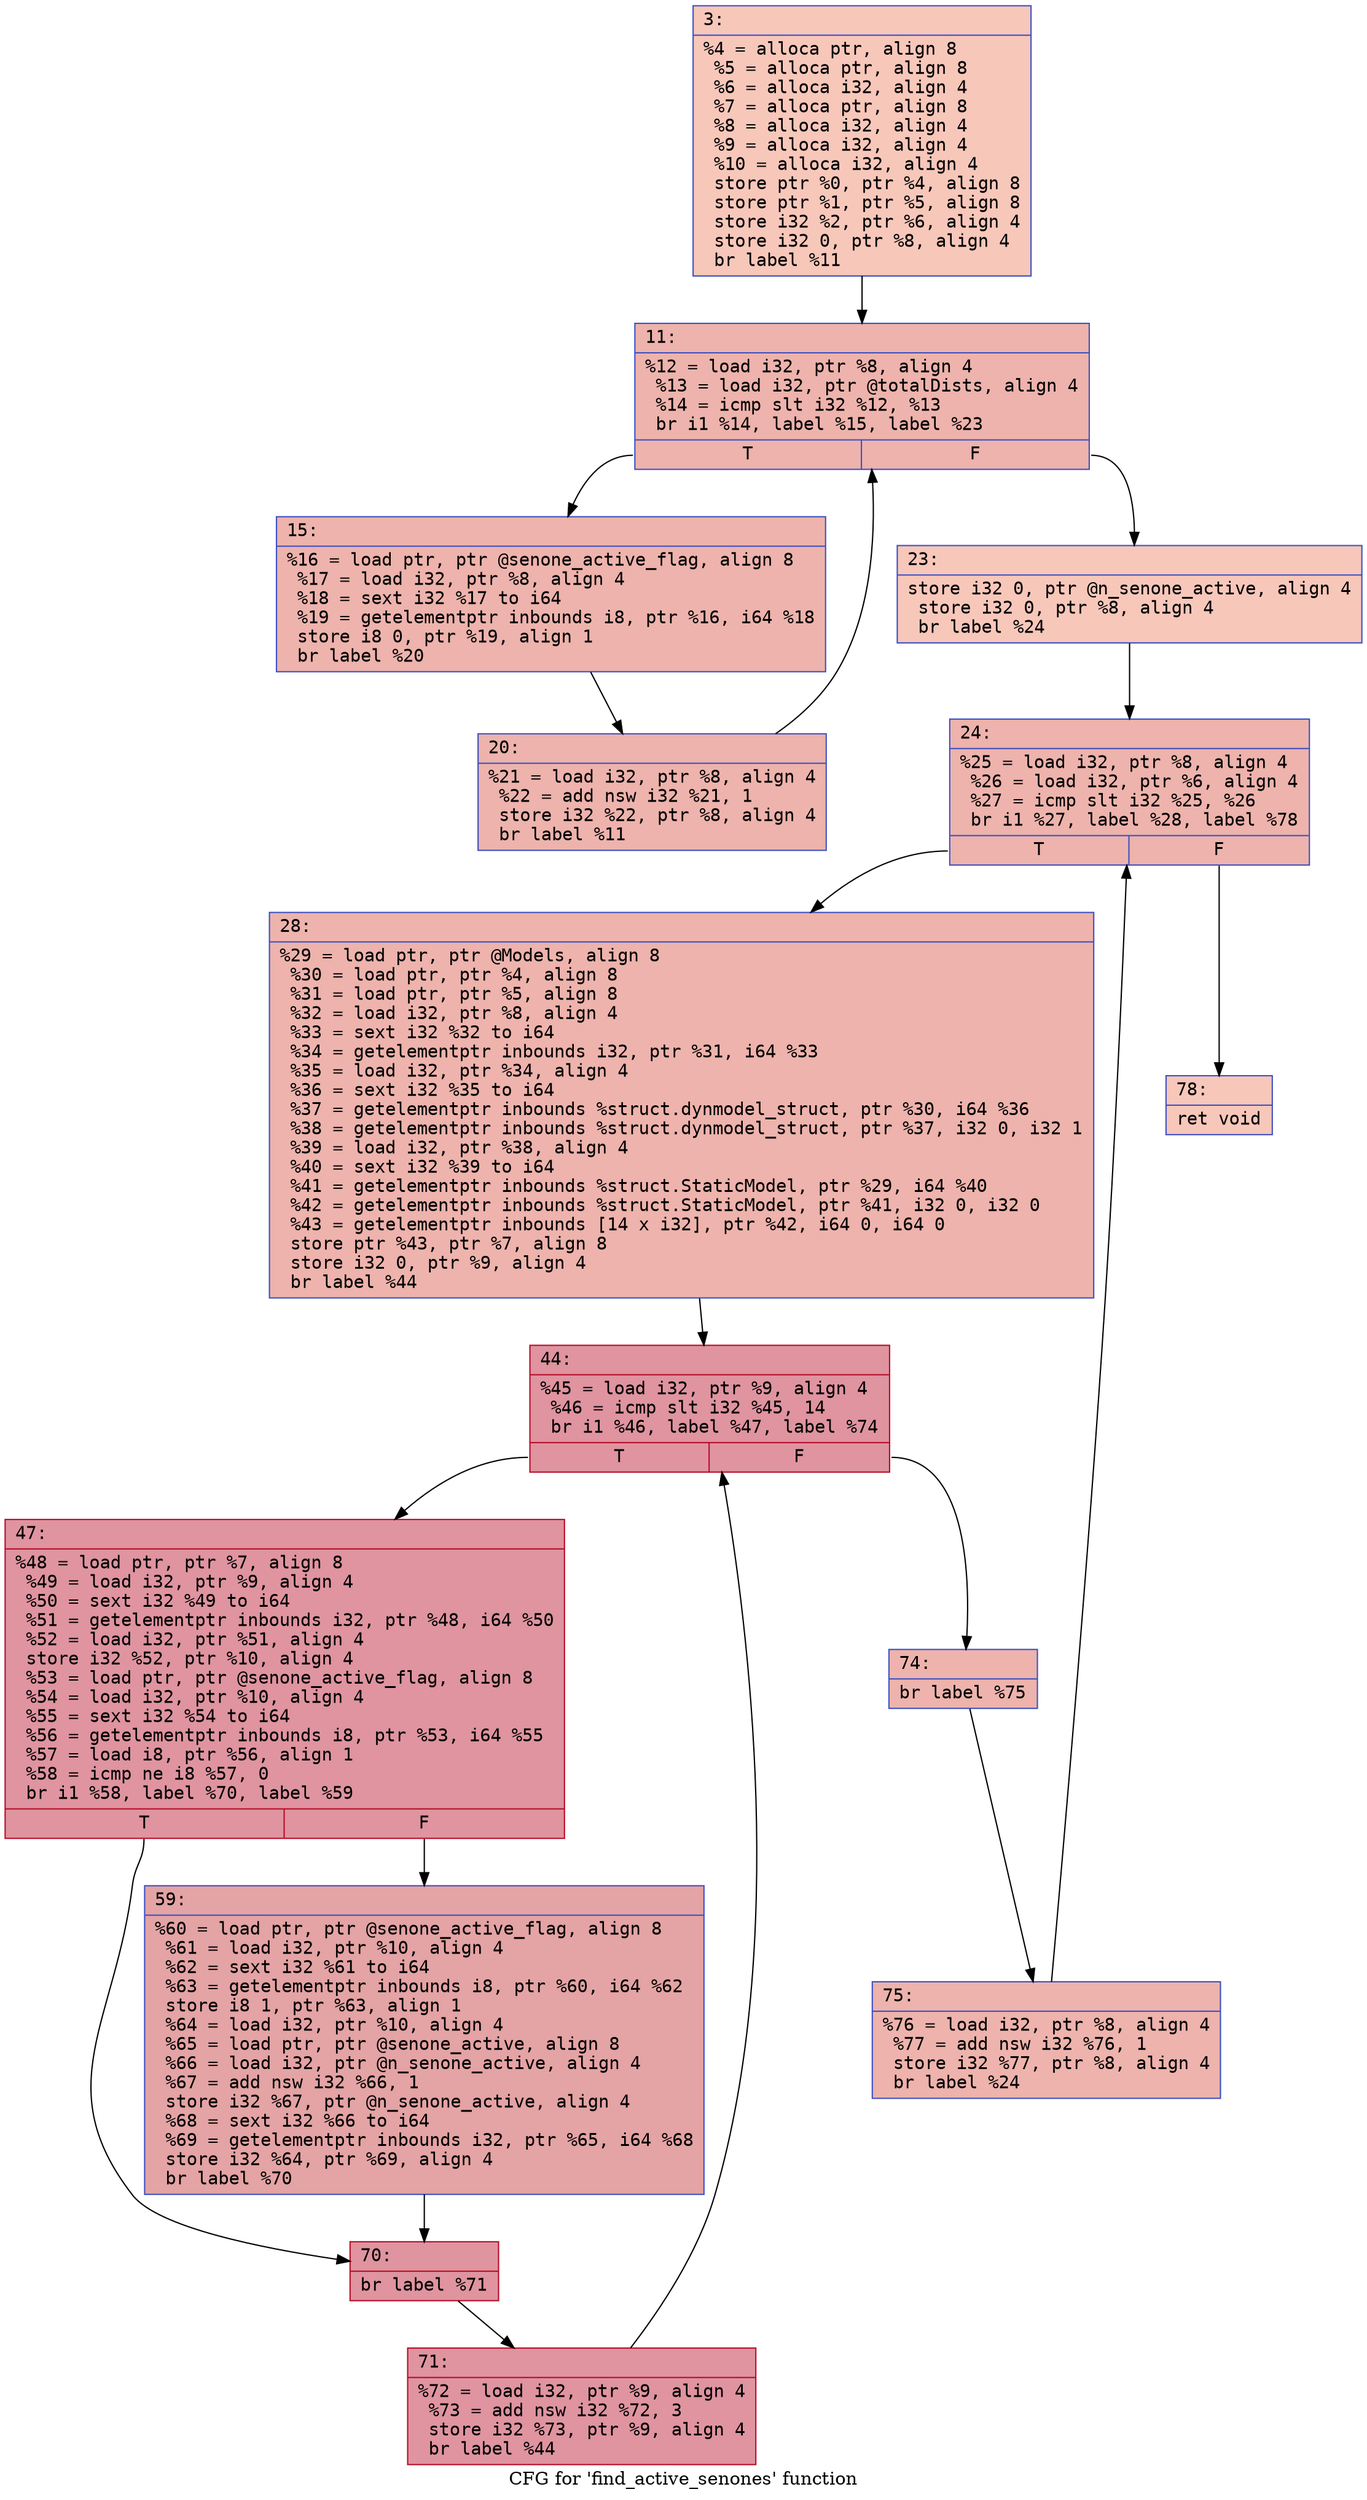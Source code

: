 digraph "CFG for 'find_active_senones' function" {
	label="CFG for 'find_active_senones' function";

	Node0x600000d3d2c0 [shape=record,color="#3d50c3ff", style=filled, fillcolor="#ec7f6370" fontname="Courier",label="{3:\l|  %4 = alloca ptr, align 8\l  %5 = alloca ptr, align 8\l  %6 = alloca i32, align 4\l  %7 = alloca ptr, align 8\l  %8 = alloca i32, align 4\l  %9 = alloca i32, align 4\l  %10 = alloca i32, align 4\l  store ptr %0, ptr %4, align 8\l  store ptr %1, ptr %5, align 8\l  store i32 %2, ptr %6, align 4\l  store i32 0, ptr %8, align 4\l  br label %11\l}"];
	Node0x600000d3d2c0 -> Node0x600000d3d360[tooltip="3 -> 11\nProbability 100.00%" ];
	Node0x600000d3d360 [shape=record,color="#3d50c3ff", style=filled, fillcolor="#d6524470" fontname="Courier",label="{11:\l|  %12 = load i32, ptr %8, align 4\l  %13 = load i32, ptr @totalDists, align 4\l  %14 = icmp slt i32 %12, %13\l  br i1 %14, label %15, label %23\l|{<s0>T|<s1>F}}"];
	Node0x600000d3d360:s0 -> Node0x600000d3d3b0[tooltip="11 -> 15\nProbability 96.88%" ];
	Node0x600000d3d360:s1 -> Node0x600000d3d450[tooltip="11 -> 23\nProbability 3.12%" ];
	Node0x600000d3d3b0 [shape=record,color="#3d50c3ff", style=filled, fillcolor="#d6524470" fontname="Courier",label="{15:\l|  %16 = load ptr, ptr @senone_active_flag, align 8\l  %17 = load i32, ptr %8, align 4\l  %18 = sext i32 %17 to i64\l  %19 = getelementptr inbounds i8, ptr %16, i64 %18\l  store i8 0, ptr %19, align 1\l  br label %20\l}"];
	Node0x600000d3d3b0 -> Node0x600000d3d400[tooltip="15 -> 20\nProbability 100.00%" ];
	Node0x600000d3d400 [shape=record,color="#3d50c3ff", style=filled, fillcolor="#d6524470" fontname="Courier",label="{20:\l|  %21 = load i32, ptr %8, align 4\l  %22 = add nsw i32 %21, 1\l  store i32 %22, ptr %8, align 4\l  br label %11\l}"];
	Node0x600000d3d400 -> Node0x600000d3d360[tooltip="20 -> 11\nProbability 100.00%" ];
	Node0x600000d3d450 [shape=record,color="#3d50c3ff", style=filled, fillcolor="#ec7f6370" fontname="Courier",label="{23:\l|  store i32 0, ptr @n_senone_active, align 4\l  store i32 0, ptr %8, align 4\l  br label %24\l}"];
	Node0x600000d3d450 -> Node0x600000d3d4a0[tooltip="23 -> 24\nProbability 100.00%" ];
	Node0x600000d3d4a0 [shape=record,color="#3d50c3ff", style=filled, fillcolor="#d6524470" fontname="Courier",label="{24:\l|  %25 = load i32, ptr %8, align 4\l  %26 = load i32, ptr %6, align 4\l  %27 = icmp slt i32 %25, %26\l  br i1 %27, label %28, label %78\l|{<s0>T|<s1>F}}"];
	Node0x600000d3d4a0:s0 -> Node0x600000d3d4f0[tooltip="24 -> 28\nProbability 96.88%" ];
	Node0x600000d3d4a0:s1 -> Node0x600000d3d770[tooltip="24 -> 78\nProbability 3.12%" ];
	Node0x600000d3d4f0 [shape=record,color="#3d50c3ff", style=filled, fillcolor="#d6524470" fontname="Courier",label="{28:\l|  %29 = load ptr, ptr @Models, align 8\l  %30 = load ptr, ptr %4, align 8\l  %31 = load ptr, ptr %5, align 8\l  %32 = load i32, ptr %8, align 4\l  %33 = sext i32 %32 to i64\l  %34 = getelementptr inbounds i32, ptr %31, i64 %33\l  %35 = load i32, ptr %34, align 4\l  %36 = sext i32 %35 to i64\l  %37 = getelementptr inbounds %struct.dynmodel_struct, ptr %30, i64 %36\l  %38 = getelementptr inbounds %struct.dynmodel_struct, ptr %37, i32 0, i32 1\l  %39 = load i32, ptr %38, align 4\l  %40 = sext i32 %39 to i64\l  %41 = getelementptr inbounds %struct.StaticModel, ptr %29, i64 %40\l  %42 = getelementptr inbounds %struct.StaticModel, ptr %41, i32 0, i32 0\l  %43 = getelementptr inbounds [14 x i32], ptr %42, i64 0, i64 0\l  store ptr %43, ptr %7, align 8\l  store i32 0, ptr %9, align 4\l  br label %44\l}"];
	Node0x600000d3d4f0 -> Node0x600000d3d540[tooltip="28 -> 44\nProbability 100.00%" ];
	Node0x600000d3d540 [shape=record,color="#b70d28ff", style=filled, fillcolor="#b70d2870" fontname="Courier",label="{44:\l|  %45 = load i32, ptr %9, align 4\l  %46 = icmp slt i32 %45, 14\l  br i1 %46, label %47, label %74\l|{<s0>T|<s1>F}}"];
	Node0x600000d3d540:s0 -> Node0x600000d3d590[tooltip="44 -> 47\nProbability 96.88%" ];
	Node0x600000d3d540:s1 -> Node0x600000d3d6d0[tooltip="44 -> 74\nProbability 3.12%" ];
	Node0x600000d3d590 [shape=record,color="#b70d28ff", style=filled, fillcolor="#b70d2870" fontname="Courier",label="{47:\l|  %48 = load ptr, ptr %7, align 8\l  %49 = load i32, ptr %9, align 4\l  %50 = sext i32 %49 to i64\l  %51 = getelementptr inbounds i32, ptr %48, i64 %50\l  %52 = load i32, ptr %51, align 4\l  store i32 %52, ptr %10, align 4\l  %53 = load ptr, ptr @senone_active_flag, align 8\l  %54 = load i32, ptr %10, align 4\l  %55 = sext i32 %54 to i64\l  %56 = getelementptr inbounds i8, ptr %53, i64 %55\l  %57 = load i8, ptr %56, align 1\l  %58 = icmp ne i8 %57, 0\l  br i1 %58, label %70, label %59\l|{<s0>T|<s1>F}}"];
	Node0x600000d3d590:s0 -> Node0x600000d3d630[tooltip="47 -> 70\nProbability 62.50%" ];
	Node0x600000d3d590:s1 -> Node0x600000d3d5e0[tooltip="47 -> 59\nProbability 37.50%" ];
	Node0x600000d3d5e0 [shape=record,color="#3d50c3ff", style=filled, fillcolor="#c32e3170" fontname="Courier",label="{59:\l|  %60 = load ptr, ptr @senone_active_flag, align 8\l  %61 = load i32, ptr %10, align 4\l  %62 = sext i32 %61 to i64\l  %63 = getelementptr inbounds i8, ptr %60, i64 %62\l  store i8 1, ptr %63, align 1\l  %64 = load i32, ptr %10, align 4\l  %65 = load ptr, ptr @senone_active, align 8\l  %66 = load i32, ptr @n_senone_active, align 4\l  %67 = add nsw i32 %66, 1\l  store i32 %67, ptr @n_senone_active, align 4\l  %68 = sext i32 %66 to i64\l  %69 = getelementptr inbounds i32, ptr %65, i64 %68\l  store i32 %64, ptr %69, align 4\l  br label %70\l}"];
	Node0x600000d3d5e0 -> Node0x600000d3d630[tooltip="59 -> 70\nProbability 100.00%" ];
	Node0x600000d3d630 [shape=record,color="#b70d28ff", style=filled, fillcolor="#b70d2870" fontname="Courier",label="{70:\l|  br label %71\l}"];
	Node0x600000d3d630 -> Node0x600000d3d680[tooltip="70 -> 71\nProbability 100.00%" ];
	Node0x600000d3d680 [shape=record,color="#b70d28ff", style=filled, fillcolor="#b70d2870" fontname="Courier",label="{71:\l|  %72 = load i32, ptr %9, align 4\l  %73 = add nsw i32 %72, 3\l  store i32 %73, ptr %9, align 4\l  br label %44\l}"];
	Node0x600000d3d680 -> Node0x600000d3d540[tooltip="71 -> 44\nProbability 100.00%" ];
	Node0x600000d3d6d0 [shape=record,color="#3d50c3ff", style=filled, fillcolor="#d6524470" fontname="Courier",label="{74:\l|  br label %75\l}"];
	Node0x600000d3d6d0 -> Node0x600000d3d720[tooltip="74 -> 75\nProbability 100.00%" ];
	Node0x600000d3d720 [shape=record,color="#3d50c3ff", style=filled, fillcolor="#d6524470" fontname="Courier",label="{75:\l|  %76 = load i32, ptr %8, align 4\l  %77 = add nsw i32 %76, 1\l  store i32 %77, ptr %8, align 4\l  br label %24\l}"];
	Node0x600000d3d720 -> Node0x600000d3d4a0[tooltip="75 -> 24\nProbability 100.00%" ];
	Node0x600000d3d770 [shape=record,color="#3d50c3ff", style=filled, fillcolor="#ec7f6370" fontname="Courier",label="{78:\l|  ret void\l}"];
}
